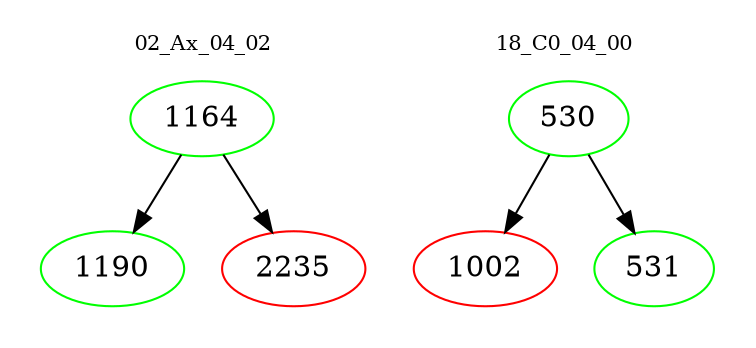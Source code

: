digraph{
subgraph cluster_0 {
color = white
label = "02_Ax_04_02";
fontsize=10;
T0_1164 [label="1164", color="green"]
T0_1164 -> T0_1190 [color="black"]
T0_1190 [label="1190", color="green"]
T0_1164 -> T0_2235 [color="black"]
T0_2235 [label="2235", color="red"]
}
subgraph cluster_1 {
color = white
label = "18_C0_04_00";
fontsize=10;
T1_530 [label="530", color="green"]
T1_530 -> T1_1002 [color="black"]
T1_1002 [label="1002", color="red"]
T1_530 -> T1_531 [color="black"]
T1_531 [label="531", color="green"]
}
}
